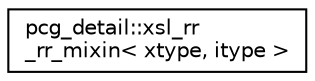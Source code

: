 digraph "Graphical Class Hierarchy"
{
 // LATEX_PDF_SIZE
  edge [fontname="Helvetica",fontsize="10",labelfontname="Helvetica",labelfontsize="10"];
  node [fontname="Helvetica",fontsize="10",shape=record];
  rankdir="LR";
  Node0 [label="pcg_detail::xsl_rr\l_rr_mixin\< xtype, itype \>",height=0.2,width=0.4,color="black", fillcolor="white", style="filled",URL="$structpcg__detail_1_1xsl__rr__rr__mixin.html",tooltip=" "];
}
